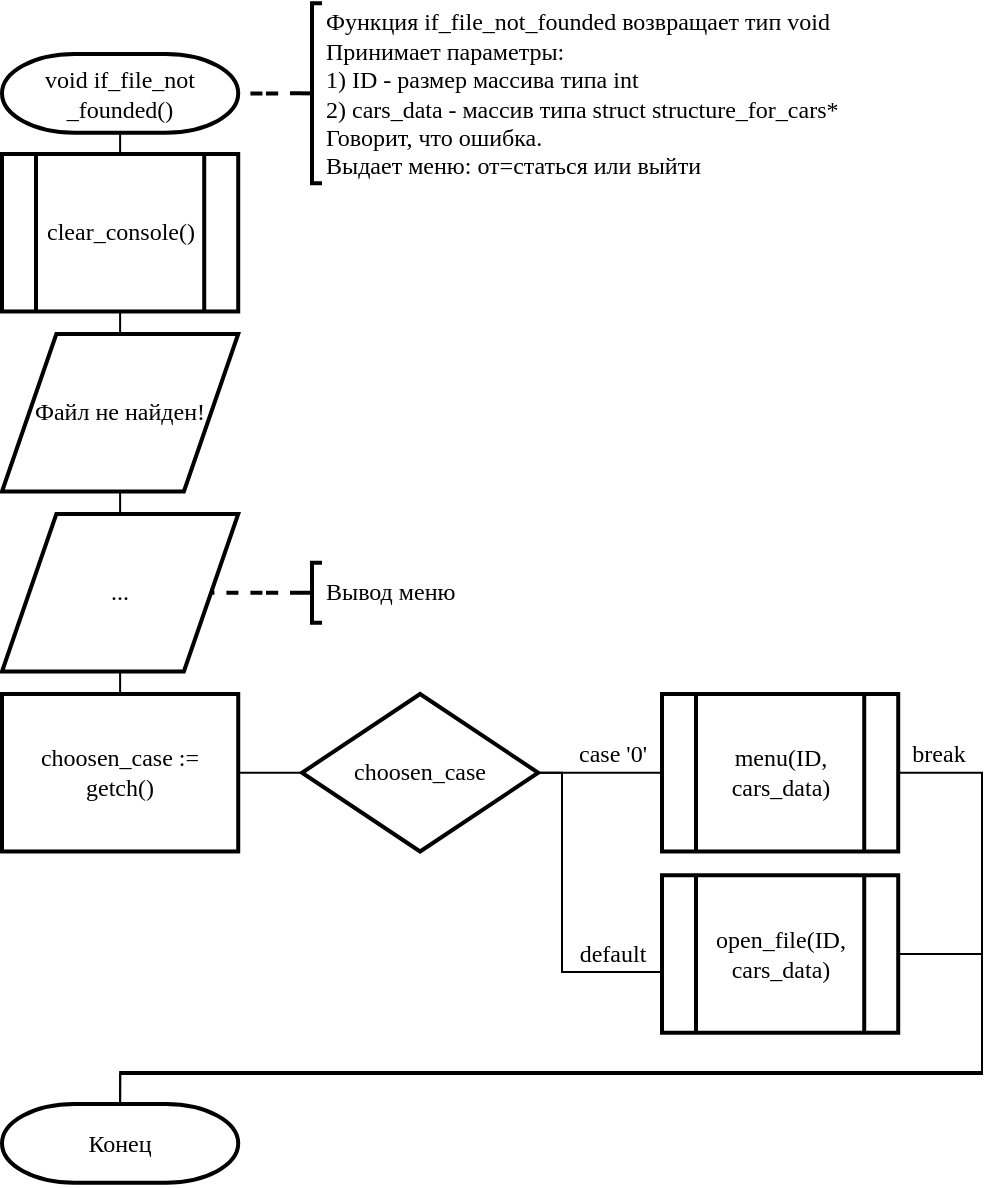 <mxfile version="13.0.3" type="device"><diagram id="34Yi9uwNpnz7u1ZonkEk" name="Страница 1"><mxGraphModel dx="1002" dy="581" grid="1" gridSize="10" guides="1" tooltips="1" connect="1" arrows="1" fold="1" page="1" pageScale="1" pageWidth="827" pageHeight="1169" math="0" shadow="0"><root><mxCell id="0"/><mxCell id="1" parent="0"/><mxCell id="QsMFj8URd8PvaovW9fDc-10" style="edgeStyle=orthogonalEdgeStyle;rounded=0;orthogonalLoop=1;jettySize=auto;html=1;exitX=0.5;exitY=1;exitDx=0;exitDy=0;exitPerimeter=0;entryX=0.5;entryY=0;entryDx=0;entryDy=0;fontFamily=Times New Roman;endArrow=none;endFill=0;" edge="1" parent="1" source="QsMFj8URd8PvaovW9fDc-1" target="QsMFj8URd8PvaovW9fDc-2"><mxGeometry relative="1" as="geometry"/></mxCell><mxCell id="QsMFj8URd8PvaovW9fDc-1" value="void if_file_not&lt;br&gt;_founded()" style="strokeWidth=2;html=1;shape=mxgraph.flowchart.terminator;whiteSpace=wrap;fontFamily=Times New Roman;" vertex="1" parent="1"><mxGeometry x="50" y="40" width="118.11" height="39.37" as="geometry"/></mxCell><mxCell id="QsMFj8URd8PvaovW9fDc-12" style="edgeStyle=orthogonalEdgeStyle;rounded=0;orthogonalLoop=1;jettySize=auto;html=1;exitX=0.5;exitY=1;exitDx=0;exitDy=0;entryX=0.5;entryY=0;entryDx=0;entryDy=0;endArrow=none;endFill=0;fontFamily=Times New Roman;" edge="1" parent="1" source="QsMFj8URd8PvaovW9fDc-2" target="QsMFj8URd8PvaovW9fDc-3"><mxGeometry relative="1" as="geometry"/></mxCell><mxCell id="QsMFj8URd8PvaovW9fDc-2" value="clear_console()" style="verticalLabelPosition=middle;verticalAlign=middle;html=1;shape=process;whiteSpace=wrap;rounded=0;size=0.14;arcSize=6;fontFamily=Times New Roman;strokeWidth=2;labelPosition=center;align=center;" vertex="1" parent="1"><mxGeometry x="50" y="90" width="118.11" height="78.74" as="geometry"/></mxCell><mxCell id="QsMFj8URd8PvaovW9fDc-13" style="edgeStyle=orthogonalEdgeStyle;rounded=0;orthogonalLoop=1;jettySize=auto;html=1;exitX=0.5;exitY=1;exitDx=0;exitDy=0;entryX=0.5;entryY=0;entryDx=0;entryDy=0;endArrow=none;endFill=0;fontFamily=Times New Roman;" edge="1" parent="1" source="QsMFj8URd8PvaovW9fDc-3" target="QsMFj8URd8PvaovW9fDc-4"><mxGeometry relative="1" as="geometry"/></mxCell><mxCell id="QsMFj8URd8PvaovW9fDc-3" value="Файл не найден!" style="shape=parallelogram;html=1;strokeWidth=2;perimeter=parallelogramPerimeter;whiteSpace=wrap;rounded=0;arcSize=12;size=0.23;fontFamily=Times New Roman;" vertex="1" parent="1"><mxGeometry x="50" y="180" width="118.11" height="78.74" as="geometry"/></mxCell><mxCell id="QsMFj8URd8PvaovW9fDc-14" style="edgeStyle=orthogonalEdgeStyle;rounded=0;orthogonalLoop=1;jettySize=auto;html=1;exitX=0.5;exitY=1;exitDx=0;exitDy=0;entryX=0;entryY=0.5;entryDx=0;entryDy=0;endArrow=none;endFill=0;fontFamily=Times New Roman;" edge="1" parent="1" source="QsMFj8URd8PvaovW9fDc-4" target="QsMFj8URd8PvaovW9fDc-5"><mxGeometry relative="1" as="geometry"/></mxCell><mxCell id="QsMFj8URd8PvaovW9fDc-4" value="..." style="shape=parallelogram;html=1;strokeWidth=2;perimeter=parallelogramPerimeter;whiteSpace=wrap;rounded=0;arcSize=12;size=0.23;fontFamily=Times New Roman;" vertex="1" parent="1"><mxGeometry x="50" y="270" width="118.11" height="78.74" as="geometry"/></mxCell><mxCell id="QsMFj8URd8PvaovW9fDc-15" style="edgeStyle=orthogonalEdgeStyle;rounded=0;orthogonalLoop=1;jettySize=auto;html=1;exitX=0.5;exitY=0;exitDx=0;exitDy=0;entryX=0;entryY=0.5;entryDx=0;entryDy=0;entryPerimeter=0;endArrow=none;endFill=0;fontFamily=Times New Roman;" edge="1" parent="1" source="QsMFj8URd8PvaovW9fDc-5" target="QsMFj8URd8PvaovW9fDc-6"><mxGeometry relative="1" as="geometry"/></mxCell><mxCell id="QsMFj8URd8PvaovW9fDc-5" value="сhoosen_case := getch()" style="rounded=0;whiteSpace=wrap;html=1;absoluteArcSize=1;arcSize=14;strokeWidth=2;fontFamily=Times New Roman;direction=south;" vertex="1" parent="1"><mxGeometry x="50.005" y="359.995" width="118.11" height="78.74" as="geometry"/></mxCell><mxCell id="QsMFj8URd8PvaovW9fDc-16" style="edgeStyle=orthogonalEdgeStyle;rounded=0;orthogonalLoop=1;jettySize=auto;html=1;exitX=1;exitY=0.5;exitDx=0;exitDy=0;exitPerimeter=0;entryX=0;entryY=0.5;entryDx=0;entryDy=0;endArrow=none;endFill=0;fontFamily=Times New Roman;" edge="1" parent="1" source="QsMFj8URd8PvaovW9fDc-6" target="QsMFj8URd8PvaovW9fDc-7"><mxGeometry relative="1" as="geometry"/></mxCell><mxCell id="QsMFj8URd8PvaovW9fDc-17" style="edgeStyle=orthogonalEdgeStyle;rounded=0;orthogonalLoop=1;jettySize=auto;html=1;exitX=1;exitY=0.5;exitDx=0;exitDy=0;exitPerimeter=0;entryX=0;entryY=0.5;entryDx=0;entryDy=0;endArrow=none;endFill=0;fontFamily=Times New Roman;" edge="1" parent="1" source="QsMFj8URd8PvaovW9fDc-6" target="QsMFj8URd8PvaovW9fDc-8"><mxGeometry relative="1" as="geometry"><Array as="points"><mxPoint x="330" y="399"/><mxPoint x="330" y="499"/></Array></mxGeometry></mxCell><mxCell id="QsMFj8URd8PvaovW9fDc-6" value="choosen_case" style="strokeWidth=2;html=1;shape=mxgraph.flowchart.decision;whiteSpace=wrap;rounded=0;fontFamily=Times New Roman;" vertex="1" parent="1"><mxGeometry x="200" y="360" width="118.11" height="78.74" as="geometry"/></mxCell><mxCell id="QsMFj8URd8PvaovW9fDc-7" value="menu(ID, cars_data)" style="verticalLabelPosition=middle;verticalAlign=middle;html=1;shape=process;whiteSpace=wrap;rounded=0;size=0.14;arcSize=6;fontFamily=Times New Roman;strokeWidth=2;labelPosition=center;align=center;" vertex="1" parent="1"><mxGeometry x="380" y="360" width="118.11" height="78.74" as="geometry"/></mxCell><mxCell id="QsMFj8URd8PvaovW9fDc-8" value="open_file(ID, cars_data)" style="verticalLabelPosition=middle;verticalAlign=middle;html=1;shape=process;whiteSpace=wrap;rounded=0;size=0.14;arcSize=6;fontFamily=Times New Roman;strokeWidth=2;labelPosition=center;align=center;" vertex="1" parent="1"><mxGeometry x="380" y="450.63" width="118.11" height="78.74" as="geometry"/></mxCell><mxCell id="QsMFj8URd8PvaovW9fDc-23" style="edgeStyle=orthogonalEdgeStyle;rounded=0;orthogonalLoop=1;jettySize=auto;html=1;exitX=0.5;exitY=0;exitDx=0;exitDy=0;exitPerimeter=0;entryX=1;entryY=0.5;entryDx=0;entryDy=0;endArrow=none;endFill=0;fontFamily=Times New Roman;" edge="1" parent="1" source="QsMFj8URd8PvaovW9fDc-9" target="QsMFj8URd8PvaovW9fDc-8"><mxGeometry relative="1" as="geometry"><Array as="points"><mxPoint x="109" y="549"/><mxPoint x="540" y="549"/><mxPoint x="540" y="490"/></Array></mxGeometry></mxCell><mxCell id="QsMFj8URd8PvaovW9fDc-24" style="edgeStyle=orthogonalEdgeStyle;rounded=0;orthogonalLoop=1;jettySize=auto;html=1;exitX=0.5;exitY=0;exitDx=0;exitDy=0;exitPerimeter=0;entryX=1;entryY=0.5;entryDx=0;entryDy=0;endArrow=none;endFill=0;fontFamily=Times New Roman;" edge="1" parent="1" source="QsMFj8URd8PvaovW9fDc-9" target="QsMFj8URd8PvaovW9fDc-7"><mxGeometry relative="1" as="geometry"><Array as="points"><mxPoint x="109" y="550"/><mxPoint x="540" y="550"/><mxPoint x="540" y="399"/></Array></mxGeometry></mxCell><mxCell id="QsMFj8URd8PvaovW9fDc-9" value="Конец" style="strokeWidth=2;html=1;shape=mxgraph.flowchart.terminator;whiteSpace=wrap;fontFamily=Times New Roman;" vertex="1" parent="1"><mxGeometry x="50" y="565" width="118.11" height="39.37" as="geometry"/></mxCell><mxCell id="QsMFj8URd8PvaovW9fDc-18" value="case '0'" style="text;html=1;align=center;verticalAlign=middle;resizable=0;points=[];autosize=1;fontFamily=Times New Roman;" vertex="1" parent="1"><mxGeometry x="330" y="380" width="50" height="20" as="geometry"/></mxCell><mxCell id="QsMFj8URd8PvaovW9fDc-19" value="default" style="text;html=1;align=center;verticalAlign=middle;resizable=0;points=[];autosize=1;fontFamily=Times New Roman;" vertex="1" parent="1"><mxGeometry x="330" y="480" width="50" height="20" as="geometry"/></mxCell><mxCell id="QsMFj8URd8PvaovW9fDc-22" value="break" style="text;html=1;align=center;verticalAlign=middle;resizable=0;points=[];autosize=1;fontFamily=Times New Roman;" vertex="1" parent="1"><mxGeometry x="498.11" y="380" width="40" height="20" as="geometry"/></mxCell><mxCell id="QsMFj8URd8PvaovW9fDc-28" style="edgeStyle=orthogonalEdgeStyle;rounded=0;orthogonalLoop=1;jettySize=auto;html=1;exitX=0;exitY=0.5;exitDx=0;exitDy=0;exitPerimeter=0;entryX=1;entryY=0.5;entryDx=0;entryDy=0;dashed=1;endArrow=none;endFill=0;fontFamily=Times New Roman;strokeWidth=2;" edge="1" parent="1" source="QsMFj8URd8PvaovW9fDc-25" target="QsMFj8URd8PvaovW9fDc-4"><mxGeometry relative="1" as="geometry"/></mxCell><mxCell id="QsMFj8URd8PvaovW9fDc-25" value="Вывод меню" style="strokeWidth=2;html=1;shape=mxgraph.flowchart.annotation_2;align=left;labelPosition=right;pointerEvents=1;rounded=0;fontFamily=Times New Roman;" vertex="1" parent="1"><mxGeometry x="200" y="294.37" width="10" height="30" as="geometry"/></mxCell><mxCell id="QsMFj8URd8PvaovW9fDc-27" style="edgeStyle=orthogonalEdgeStyle;rounded=0;orthogonalLoop=1;jettySize=auto;html=1;exitX=0;exitY=0.5;exitDx=0;exitDy=0;exitPerimeter=0;endArrow=none;endFill=0;fontFamily=Times New Roman;dashed=1;strokeWidth=2;" edge="1" parent="1" source="QsMFj8URd8PvaovW9fDc-26" target="QsMFj8URd8PvaovW9fDc-1"><mxGeometry relative="1" as="geometry"/></mxCell><mxCell id="QsMFj8URd8PvaovW9fDc-26" value="Функция if_file_not_founded возвращает тип void&lt;br&gt;Принимает параметры:&lt;br&gt;1) ID - размер массива типа int&lt;br&gt;2) cars_data - массив типа struct structure_for_cars*&lt;br&gt;Говорит, что ошибка.&lt;br&gt;Выдает меню: от=статься или выйти" style="strokeWidth=2;html=1;shape=mxgraph.flowchart.annotation_2;align=left;labelPosition=right;pointerEvents=1;rounded=0;fontFamily=Times New Roman;" vertex="1" parent="1"><mxGeometry x="200" y="14.68" width="10" height="90" as="geometry"/></mxCell></root></mxGraphModel></diagram></mxfile>